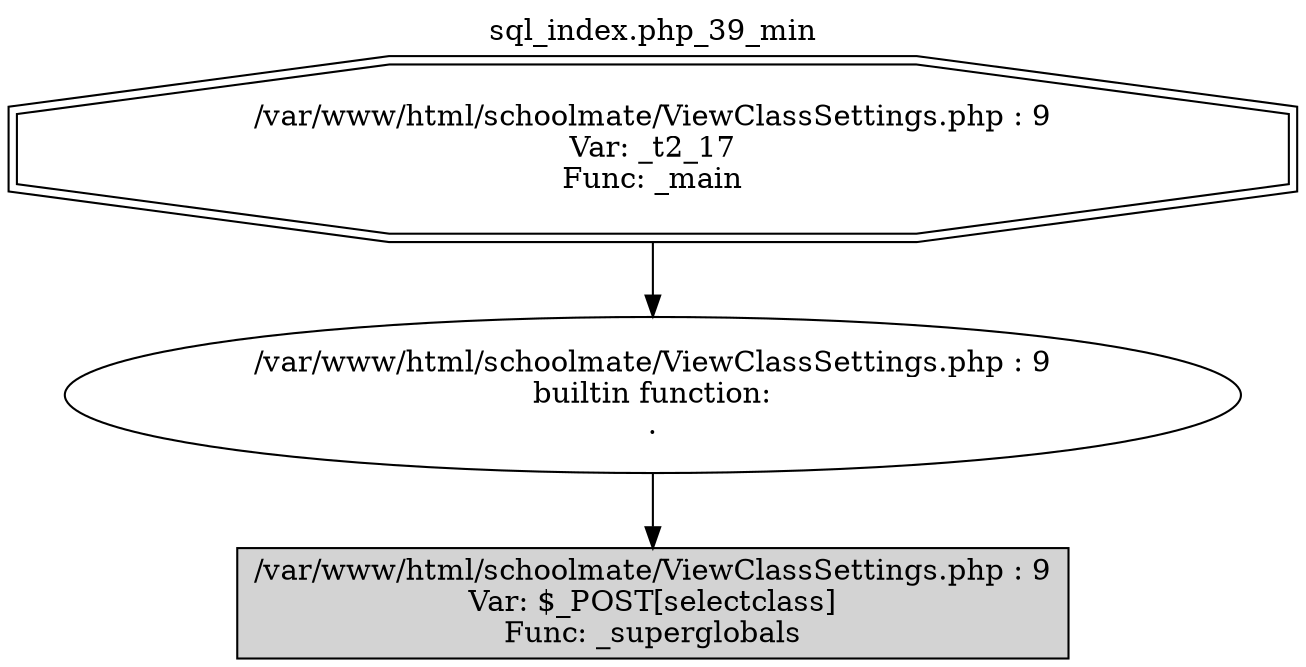 digraph cfg {
  label="sql_index.php_39_min";
  labelloc=t;
  n1 [shape=doubleoctagon, label="/var/www/html/schoolmate/ViewClassSettings.php : 9\nVar: _t2_17\nFunc: _main\n"];
  n2 [shape=ellipse, label="/var/www/html/schoolmate/ViewClassSettings.php : 9\nbuiltin function:\n.\n"];
  n3 [shape=box, label="/var/www/html/schoolmate/ViewClassSettings.php : 9\nVar: $_POST[selectclass]\nFunc: _superglobals\n",style=filled];
  n1 -> n2;
  n2 -> n3;
}
